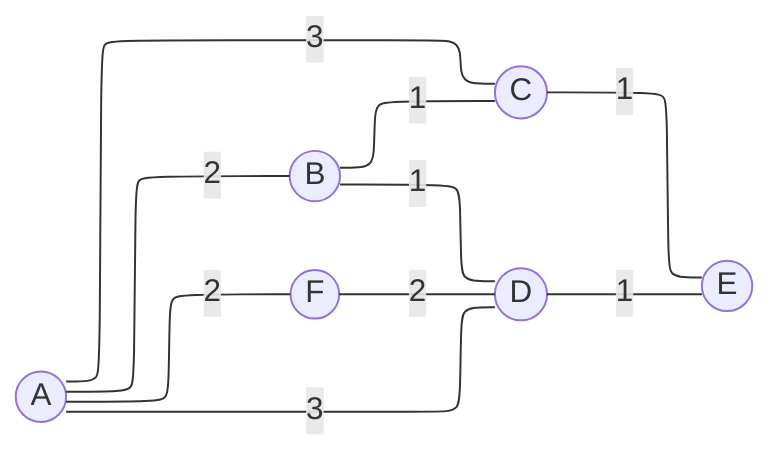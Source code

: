 ---
config:
  flowchart:
    defaultRenderer: "elk"
---
%% graph with custom configuration cannot be rendered in Markdown PDF
flowchart LR
  A((A))
  B((B))
  C((C))
  D((D))
  E((E))
  F((F))

  A -- 2 --- B
  A -- 3 --- C
  A -- 3 --- D
  A -- 2 --- F

  B -- 1 --- C
  B -- 1 --- D

  C -- 1 --- E

  D -- 1 --- E

  F -- 2 --- D